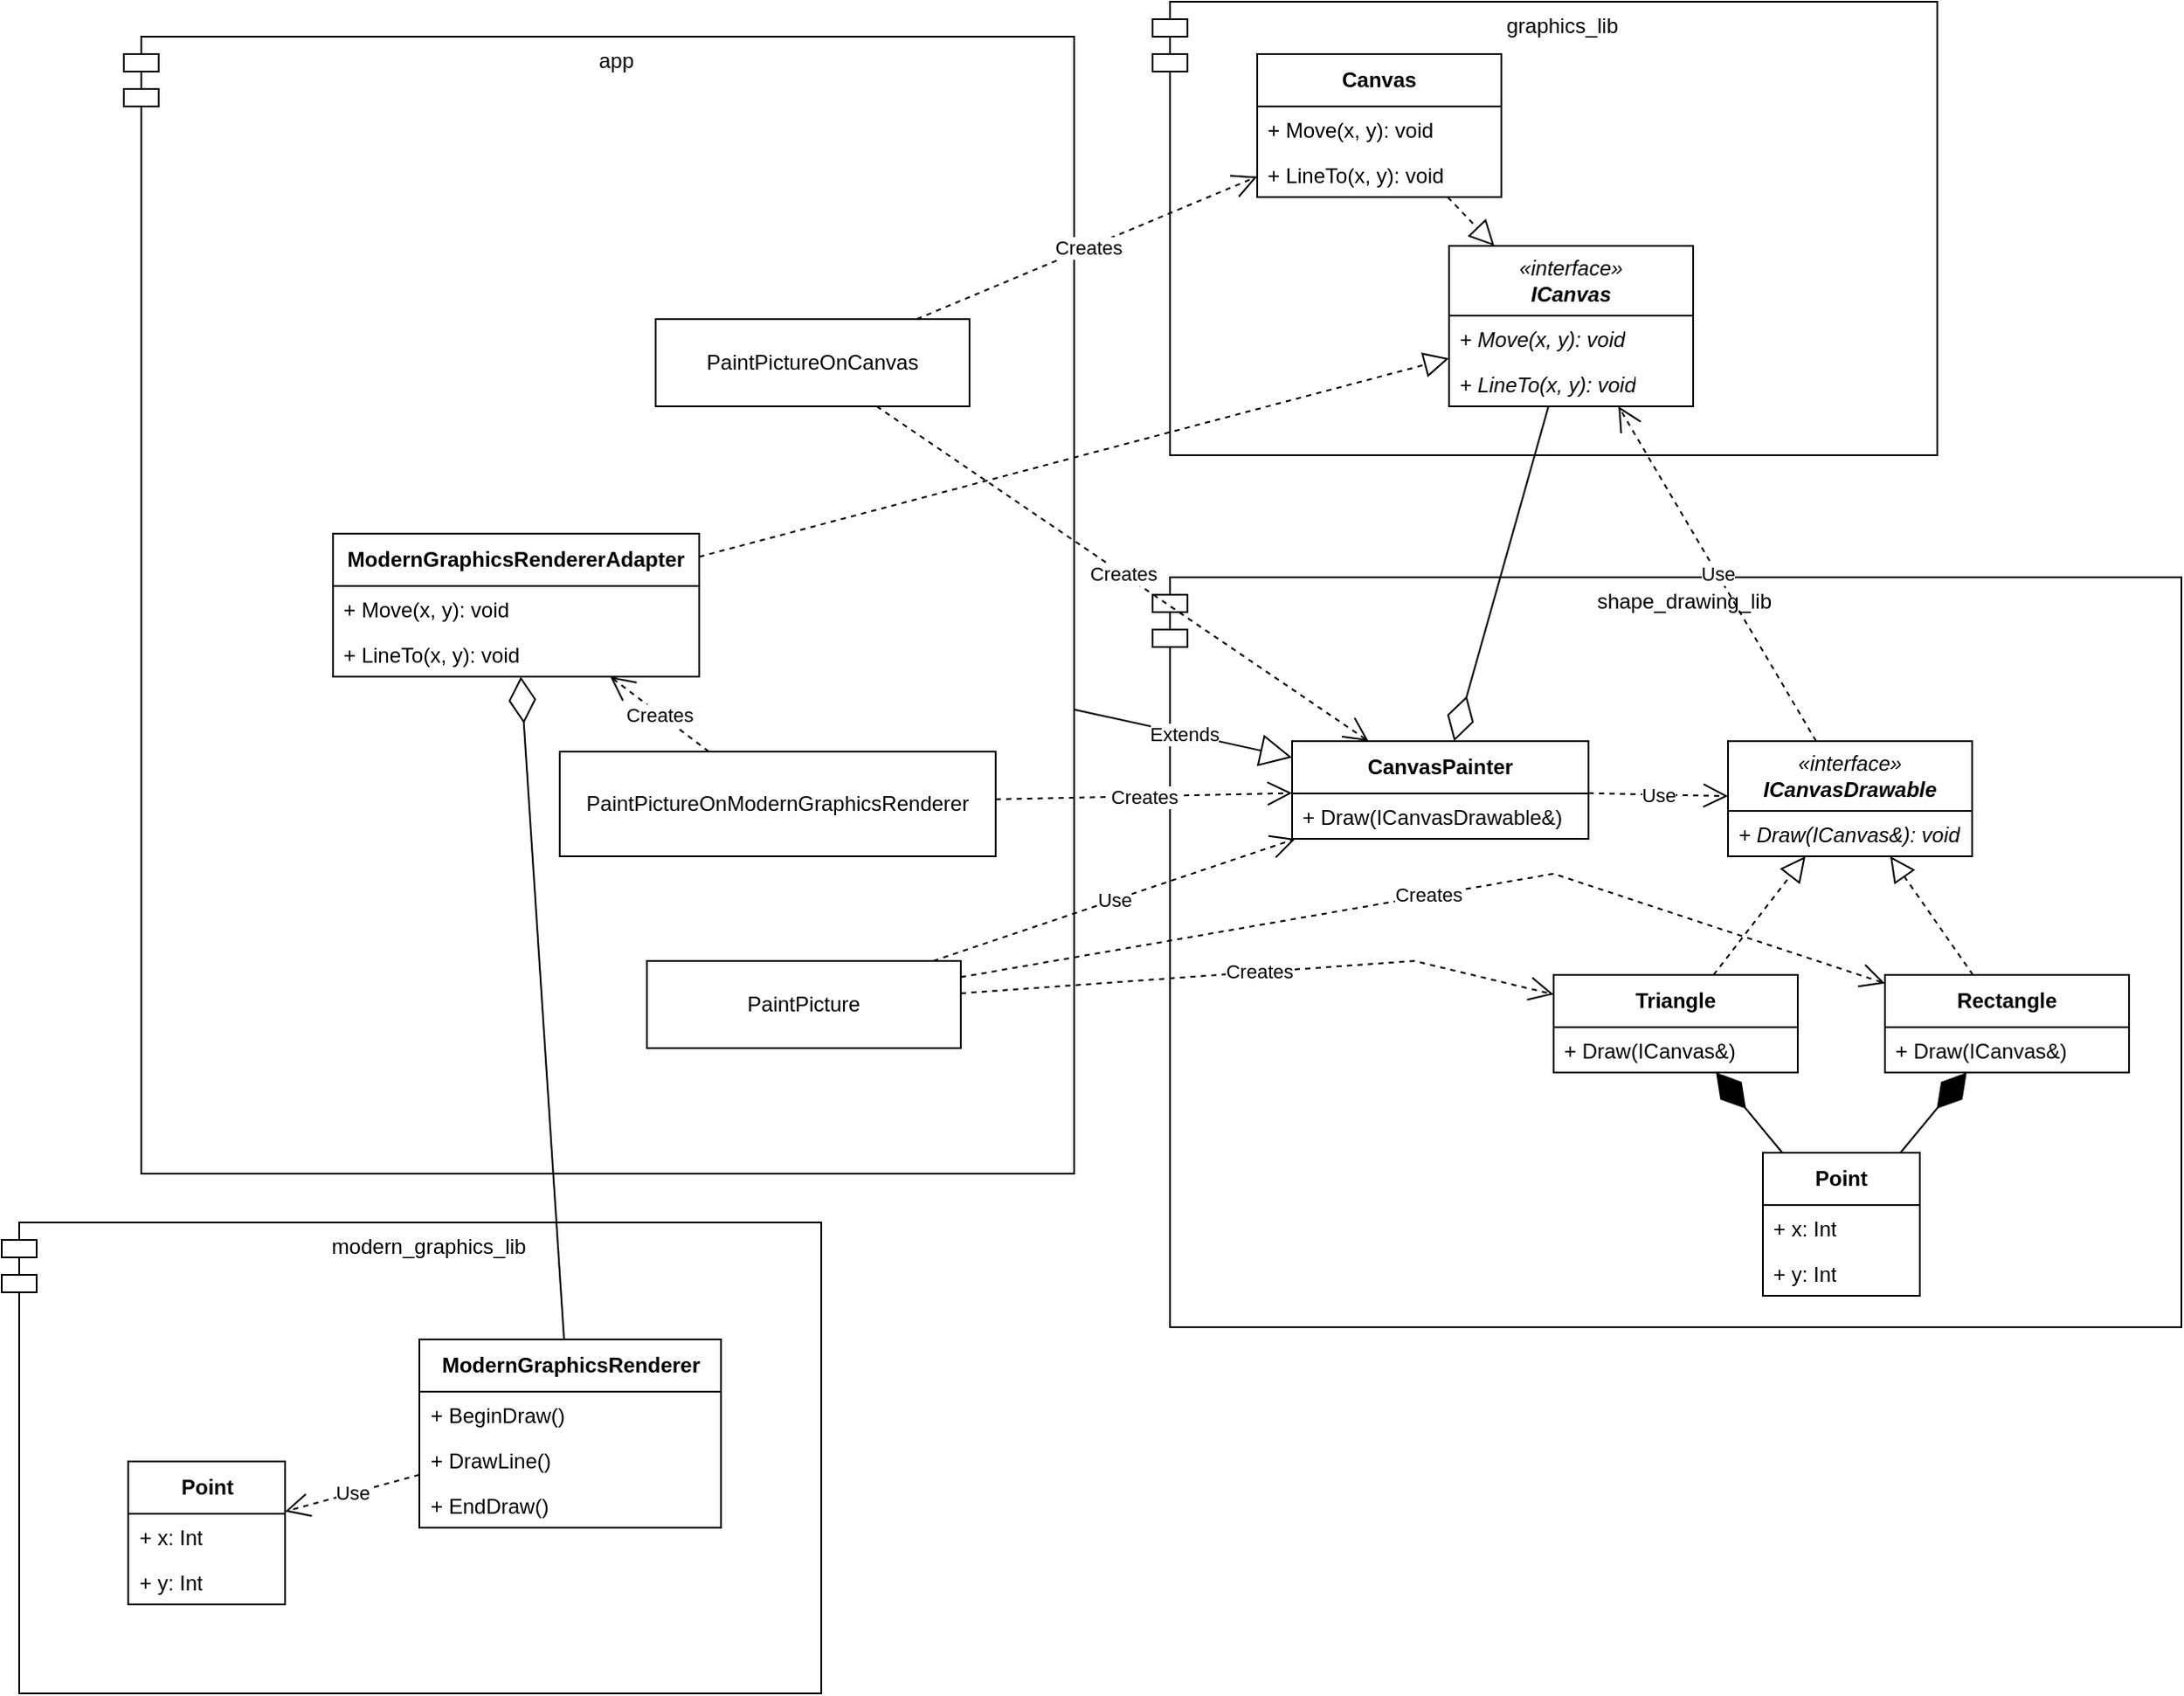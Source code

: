<mxfile version="24.2.5" type="device">
  <diagram name="Page-1" id="kBEV50-JsJtTMOOwycRB">
    <mxGraphModel dx="2338" dy="2050" grid="1" gridSize="10" guides="1" tooltips="1" connect="1" arrows="1" fold="1" page="1" pageScale="1" pageWidth="827" pageHeight="1169" math="0" shadow="0">
      <root>
        <mxCell id="0" />
        <mxCell id="1" parent="0" />
        <mxCell id="2O5XQT-y5uVWZdzXuT0T-1" value="graphics_lib" style="shape=module;align=left;spacingLeft=20;align=center;verticalAlign=top;whiteSpace=wrap;html=1;" vertex="1" parent="1">
          <mxGeometry x="-90" y="-140" width="450" height="260" as="geometry" />
        </mxCell>
        <mxCell id="2O5XQT-y5uVWZdzXuT0T-19" value="&lt;i&gt;«interface»&lt;br&gt;&lt;b&gt;ICanvas&lt;/b&gt;&lt;/i&gt;" style="swimlane;fontStyle=0;childLayout=stackLayout;horizontal=1;startSize=40;fillColor=none;horizontalStack=0;resizeParent=1;resizeParentMax=0;resizeLast=0;collapsible=1;marginBottom=0;whiteSpace=wrap;html=1;" vertex="1" parent="1">
          <mxGeometry x="80" width="140" height="92" as="geometry" />
        </mxCell>
        <mxCell id="2O5XQT-y5uVWZdzXuT0T-20" value="&lt;i&gt;+ Move(x, y): void&lt;/i&gt;" style="text;strokeColor=none;fillColor=none;align=left;verticalAlign=top;spacingLeft=4;spacingRight=4;overflow=hidden;rotatable=0;points=[[0,0.5],[1,0.5]];portConstraint=eastwest;whiteSpace=wrap;html=1;" vertex="1" parent="2O5XQT-y5uVWZdzXuT0T-19">
          <mxGeometry y="40" width="140" height="26" as="geometry" />
        </mxCell>
        <mxCell id="2O5XQT-y5uVWZdzXuT0T-21" value="&lt;i&gt;+ LineTo(x, y): void&lt;/i&gt;" style="text;strokeColor=none;fillColor=none;align=left;verticalAlign=top;spacingLeft=4;spacingRight=4;overflow=hidden;rotatable=0;points=[[0,0.5],[1,0.5]];portConstraint=eastwest;whiteSpace=wrap;html=1;" vertex="1" parent="2O5XQT-y5uVWZdzXuT0T-19">
          <mxGeometry y="66" width="140" height="26" as="geometry" />
        </mxCell>
        <mxCell id="2O5XQT-y5uVWZdzXuT0T-23" value="&lt;span&gt;&lt;b&gt;Canvas&lt;/b&gt;&lt;/span&gt;" style="swimlane;fontStyle=0;childLayout=stackLayout;horizontal=1;startSize=30;fillColor=none;horizontalStack=0;resizeParent=1;resizeParentMax=0;resizeLast=0;collapsible=1;marginBottom=0;whiteSpace=wrap;html=1;" vertex="1" parent="1">
          <mxGeometry x="-30" y="-110" width="140" height="82" as="geometry" />
        </mxCell>
        <mxCell id="2O5XQT-y5uVWZdzXuT0T-24" value="&lt;span&gt;+ Move(x, y): void&lt;/span&gt;" style="text;strokeColor=none;fillColor=none;align=left;verticalAlign=top;spacingLeft=4;spacingRight=4;overflow=hidden;rotatable=0;points=[[0,0.5],[1,0.5]];portConstraint=eastwest;whiteSpace=wrap;html=1;fontStyle=0" vertex="1" parent="2O5XQT-y5uVWZdzXuT0T-23">
          <mxGeometry y="30" width="140" height="26" as="geometry" />
        </mxCell>
        <mxCell id="2O5XQT-y5uVWZdzXuT0T-25" value="&lt;span&gt;+ LineTo(x, y): void&lt;/span&gt;" style="text;strokeColor=none;fillColor=none;align=left;verticalAlign=top;spacingLeft=4;spacingRight=4;overflow=hidden;rotatable=0;points=[[0,0.5],[1,0.5]];portConstraint=eastwest;whiteSpace=wrap;html=1;fontStyle=0" vertex="1" parent="2O5XQT-y5uVWZdzXuT0T-23">
          <mxGeometry y="56" width="140" height="26" as="geometry" />
        </mxCell>
        <mxCell id="2O5XQT-y5uVWZdzXuT0T-27" value="" style="endArrow=block;dashed=1;endFill=0;endSize=12;html=1;rounded=0;" edge="1" parent="1" source="2O5XQT-y5uVWZdzXuT0T-23" target="2O5XQT-y5uVWZdzXuT0T-19">
          <mxGeometry width="160" relative="1" as="geometry">
            <mxPoint x="230" y="24" as="sourcePoint" />
            <mxPoint x="70" y="24" as="targetPoint" />
          </mxGeometry>
        </mxCell>
        <mxCell id="2O5XQT-y5uVWZdzXuT0T-29" value="shape_drawing_lib" style="shape=module;align=left;spacingLeft=20;align=center;verticalAlign=top;whiteSpace=wrap;html=1;" vertex="1" parent="1">
          <mxGeometry x="-90" y="190" width="590" height="430" as="geometry" />
        </mxCell>
        <mxCell id="2O5XQT-y5uVWZdzXuT0T-30" value="&lt;i&gt;«interface»&lt;br&gt;&lt;b&gt;ICanvasDrawable&lt;/b&gt;&lt;/i&gt;" style="swimlane;fontStyle=0;childLayout=stackLayout;horizontal=1;startSize=40;fillColor=none;horizontalStack=0;resizeParent=1;resizeParentMax=0;resizeLast=0;collapsible=1;marginBottom=0;whiteSpace=wrap;html=1;" vertex="1" parent="1">
          <mxGeometry x="240" y="284" width="140" height="66" as="geometry" />
        </mxCell>
        <mxCell id="2O5XQT-y5uVWZdzXuT0T-31" value="&lt;i&gt;+ Draw(ICanvas&amp;amp;): void&lt;/i&gt;" style="text;strokeColor=none;fillColor=none;align=left;verticalAlign=top;spacingLeft=4;spacingRight=4;overflow=hidden;rotatable=0;points=[[0,0.5],[1,0.5]];portConstraint=eastwest;whiteSpace=wrap;html=1;" vertex="1" parent="2O5XQT-y5uVWZdzXuT0T-30">
          <mxGeometry y="40" width="140" height="26" as="geometry" />
        </mxCell>
        <mxCell id="2O5XQT-y5uVWZdzXuT0T-33" value="&lt;b&gt;Rectangle&lt;/b&gt;" style="swimlane;fontStyle=0;childLayout=stackLayout;horizontal=1;startSize=30;fillColor=none;horizontalStack=0;resizeParent=1;resizeParentMax=0;resizeLast=0;collapsible=1;marginBottom=0;whiteSpace=wrap;html=1;" vertex="1" parent="1">
          <mxGeometry x="330" y="418" width="140" height="56" as="geometry" />
        </mxCell>
        <mxCell id="2O5XQT-y5uVWZdzXuT0T-34" value="+ Draw(ICanvas&amp;amp;)" style="text;strokeColor=none;fillColor=none;align=left;verticalAlign=top;spacingLeft=4;spacingRight=4;overflow=hidden;rotatable=0;points=[[0,0.5],[1,0.5]];portConstraint=eastwest;whiteSpace=wrap;html=1;fontStyle=0" vertex="1" parent="2O5XQT-y5uVWZdzXuT0T-33">
          <mxGeometry y="30" width="140" height="26" as="geometry" />
        </mxCell>
        <mxCell id="2O5XQT-y5uVWZdzXuT0T-36" value="" style="endArrow=block;dashed=1;endFill=0;endSize=12;html=1;rounded=0;" edge="1" parent="1" source="2O5XQT-y5uVWZdzXuT0T-33" target="2O5XQT-y5uVWZdzXuT0T-30">
          <mxGeometry width="160" relative="1" as="geometry">
            <mxPoint x="390" y="540" as="sourcePoint" />
            <mxPoint x="230" y="540" as="targetPoint" />
          </mxGeometry>
        </mxCell>
        <mxCell id="2O5XQT-y5uVWZdzXuT0T-37" value="&lt;span&gt;&lt;b&gt;Point&lt;/b&gt;&lt;/span&gt;" style="swimlane;fontStyle=0;childLayout=stackLayout;horizontal=1;startSize=30;fillColor=none;horizontalStack=0;resizeParent=1;resizeParentMax=0;resizeLast=0;collapsible=1;marginBottom=0;whiteSpace=wrap;html=1;" vertex="1" parent="1">
          <mxGeometry x="260" y="520" width="90" height="82" as="geometry" />
        </mxCell>
        <mxCell id="2O5XQT-y5uVWZdzXuT0T-38" value="+ x: Int" style="text;strokeColor=none;fillColor=none;align=left;verticalAlign=top;spacingLeft=4;spacingRight=4;overflow=hidden;rotatable=0;points=[[0,0.5],[1,0.5]];portConstraint=eastwest;whiteSpace=wrap;html=1;fontStyle=0" vertex="1" parent="2O5XQT-y5uVWZdzXuT0T-37">
          <mxGeometry y="30" width="90" height="26" as="geometry" />
        </mxCell>
        <mxCell id="2O5XQT-y5uVWZdzXuT0T-39" value="&lt;span&gt;+ y: Int&lt;/span&gt;" style="text;strokeColor=none;fillColor=none;align=left;verticalAlign=top;spacingLeft=4;spacingRight=4;overflow=hidden;rotatable=0;points=[[0,0.5],[1,0.5]];portConstraint=eastwest;whiteSpace=wrap;html=1;fontStyle=0" vertex="1" parent="2O5XQT-y5uVWZdzXuT0T-37">
          <mxGeometry y="56" width="90" height="26" as="geometry" />
        </mxCell>
        <mxCell id="2O5XQT-y5uVWZdzXuT0T-41" value="&lt;b&gt;Triangle&lt;/b&gt;" style="swimlane;fontStyle=0;childLayout=stackLayout;horizontal=1;startSize=30;fillColor=none;horizontalStack=0;resizeParent=1;resizeParentMax=0;resizeLast=0;collapsible=1;marginBottom=0;whiteSpace=wrap;html=1;" vertex="1" parent="1">
          <mxGeometry x="140" y="418" width="140" height="56" as="geometry" />
        </mxCell>
        <mxCell id="2O5XQT-y5uVWZdzXuT0T-42" value="+ Draw(ICanvas&amp;amp;)" style="text;strokeColor=none;fillColor=none;align=left;verticalAlign=top;spacingLeft=4;spacingRight=4;overflow=hidden;rotatable=0;points=[[0,0.5],[1,0.5]];portConstraint=eastwest;whiteSpace=wrap;html=1;fontStyle=0" vertex="1" parent="2O5XQT-y5uVWZdzXuT0T-41">
          <mxGeometry y="30" width="140" height="26" as="geometry" />
        </mxCell>
        <mxCell id="2O5XQT-y5uVWZdzXuT0T-43" value="" style="endArrow=block;dashed=1;endFill=0;endSize=12;html=1;rounded=0;" edge="1" parent="1" source="2O5XQT-y5uVWZdzXuT0T-41" target="2O5XQT-y5uVWZdzXuT0T-30">
          <mxGeometry width="160" relative="1" as="geometry">
            <mxPoint x="370" y="462" as="sourcePoint" />
            <mxPoint x="300" y="423" as="targetPoint" />
          </mxGeometry>
        </mxCell>
        <mxCell id="2O5XQT-y5uVWZdzXuT0T-44" value="" style="endArrow=diamondThin;endFill=1;endSize=24;html=1;rounded=0;" edge="1" parent="1" source="2O5XQT-y5uVWZdzXuT0T-37" target="2O5XQT-y5uVWZdzXuT0T-33">
          <mxGeometry width="160" relative="1" as="geometry">
            <mxPoint x="190" y="450" as="sourcePoint" />
            <mxPoint x="350" y="450" as="targetPoint" />
          </mxGeometry>
        </mxCell>
        <mxCell id="2O5XQT-y5uVWZdzXuT0T-45" value="" style="endArrow=diamondThin;endFill=1;endSize=24;html=1;rounded=0;" edge="1" parent="1" source="2O5XQT-y5uVWZdzXuT0T-37" target="2O5XQT-y5uVWZdzXuT0T-41">
          <mxGeometry width="160" relative="1" as="geometry">
            <mxPoint x="349" y="530" as="sourcePoint" />
            <mxPoint x="387" y="484" as="targetPoint" />
          </mxGeometry>
        </mxCell>
        <mxCell id="2O5XQT-y5uVWZdzXuT0T-46" value="&lt;b&gt;CanvasPainter&lt;/b&gt;" style="swimlane;fontStyle=0;childLayout=stackLayout;horizontal=1;startSize=30;fillColor=none;horizontalStack=0;resizeParent=1;resizeParentMax=0;resizeLast=0;collapsible=1;marginBottom=0;whiteSpace=wrap;html=1;" vertex="1" parent="1">
          <mxGeometry x="-10" y="284" width="170" height="56" as="geometry" />
        </mxCell>
        <mxCell id="2O5XQT-y5uVWZdzXuT0T-47" value="+ Draw(ICanvasDrawable&amp;amp;)" style="text;strokeColor=none;fillColor=none;align=left;verticalAlign=top;spacingLeft=4;spacingRight=4;overflow=hidden;rotatable=0;points=[[0,0.5],[1,0.5]];portConstraint=eastwest;whiteSpace=wrap;html=1;fontStyle=0" vertex="1" parent="2O5XQT-y5uVWZdzXuT0T-46">
          <mxGeometry y="30" width="170" height="26" as="geometry" />
        </mxCell>
        <mxCell id="2O5XQT-y5uVWZdzXuT0T-48" value="Use" style="endArrow=open;endSize=12;dashed=1;html=1;rounded=0;" edge="1" parent="1" source="2O5XQT-y5uVWZdzXuT0T-30" target="2O5XQT-y5uVWZdzXuT0T-19">
          <mxGeometry width="160" relative="1" as="geometry">
            <mxPoint x="-130" y="160" as="sourcePoint" />
            <mxPoint x="30" y="160" as="targetPoint" />
          </mxGeometry>
        </mxCell>
        <mxCell id="2O5XQT-y5uVWZdzXuT0T-50" value="" style="endArrow=diamondThin;endFill=0;endSize=24;html=1;rounded=0;" edge="1" parent="1" source="2O5XQT-y5uVWZdzXuT0T-19" target="2O5XQT-y5uVWZdzXuT0T-46">
          <mxGeometry width="160" relative="1" as="geometry">
            <mxPoint x="-130" y="160" as="sourcePoint" />
            <mxPoint x="30" y="160" as="targetPoint" />
          </mxGeometry>
        </mxCell>
        <mxCell id="2O5XQT-y5uVWZdzXuT0T-51" value="Use" style="endArrow=open;endSize=12;dashed=1;html=1;rounded=0;" edge="1" parent="1" source="2O5XQT-y5uVWZdzXuT0T-46" target="2O5XQT-y5uVWZdzXuT0T-30">
          <mxGeometry width="160" relative="1" as="geometry">
            <mxPoint x="315" y="294" as="sourcePoint" />
            <mxPoint x="277" y="62" as="targetPoint" />
          </mxGeometry>
        </mxCell>
        <mxCell id="2O5XQT-y5uVWZdzXuT0T-52" value="app" style="shape=module;align=left;spacingLeft=20;align=center;verticalAlign=top;whiteSpace=wrap;html=1;" vertex="1" parent="1">
          <mxGeometry x="-680" y="-120" width="545" height="652" as="geometry" />
        </mxCell>
        <mxCell id="2O5XQT-y5uVWZdzXuT0T-53" value="PaintPictureOnCanvas" style="html=1;whiteSpace=wrap;" vertex="1" parent="1">
          <mxGeometry x="-375" y="42" width="180" height="50" as="geometry" />
        </mxCell>
        <mxCell id="2O5XQT-y5uVWZdzXuT0T-54" value="Creates" style="endArrow=open;endSize=12;dashed=1;html=1;rounded=0;" edge="1" parent="1" source="2O5XQT-y5uVWZdzXuT0T-53" target="2O5XQT-y5uVWZdzXuT0T-23">
          <mxGeometry width="160" relative="1" as="geometry">
            <mxPoint x="-270" y="250" as="sourcePoint" />
            <mxPoint x="-110" y="250" as="targetPoint" />
          </mxGeometry>
        </mxCell>
        <mxCell id="2O5XQT-y5uVWZdzXuT0T-55" value="Creates" style="endArrow=open;endSize=12;dashed=1;html=1;rounded=0;" edge="1" parent="1" source="2O5XQT-y5uVWZdzXuT0T-53" target="2O5XQT-y5uVWZdzXuT0T-46">
          <mxGeometry width="160" relative="1" as="geometry">
            <mxPoint x="-246" y="52" as="sourcePoint" />
            <mxPoint x="-20" y="-33" as="targetPoint" />
          </mxGeometry>
        </mxCell>
        <mxCell id="2O5XQT-y5uVWZdzXuT0T-56" value="PaintPicture" style="html=1;whiteSpace=wrap;" vertex="1" parent="1">
          <mxGeometry x="-380" y="410" width="180" height="50" as="geometry" />
        </mxCell>
        <mxCell id="2O5XQT-y5uVWZdzXuT0T-57" value="Use" style="endArrow=open;endSize=12;dashed=1;html=1;rounded=0;" edge="1" parent="1" source="2O5XQT-y5uVWZdzXuT0T-56" target="2O5XQT-y5uVWZdzXuT0T-46">
          <mxGeometry width="160" relative="1" as="geometry">
            <mxPoint x="-440" y="100" as="sourcePoint" />
            <mxPoint x="-280" y="100" as="targetPoint" />
          </mxGeometry>
        </mxCell>
        <mxCell id="2O5XQT-y5uVWZdzXuT0T-58" value="Creates" style="endArrow=open;endSize=12;dashed=1;html=1;rounded=0;" edge="1" parent="1" source="2O5XQT-y5uVWZdzXuT0T-56" target="2O5XQT-y5uVWZdzXuT0T-33">
          <mxGeometry width="160" relative="1" as="geometry">
            <mxPoint x="-190" y="320" as="sourcePoint" />
            <mxPoint y="321" as="targetPoint" />
            <Array as="points">
              <mxPoint x="140" y="360" />
            </Array>
          </mxGeometry>
        </mxCell>
        <mxCell id="2O5XQT-y5uVWZdzXuT0T-59" value="Creates" style="endArrow=open;endSize=12;dashed=1;html=1;rounded=0;" edge="1" parent="1" source="2O5XQT-y5uVWZdzXuT0T-56" target="2O5XQT-y5uVWZdzXuT0T-41">
          <mxGeometry width="160" relative="1" as="geometry">
            <mxPoint x="-190" y="332" as="sourcePoint" />
            <mxPoint x="340" y="438" as="targetPoint" />
            <Array as="points">
              <mxPoint x="60" y="410" />
            </Array>
          </mxGeometry>
        </mxCell>
        <mxCell id="2O5XQT-y5uVWZdzXuT0T-60" value="modern_graphics_lib" style="shape=module;align=left;spacingLeft=20;align=center;verticalAlign=top;whiteSpace=wrap;html=1;" vertex="1" parent="1">
          <mxGeometry x="-750" y="560" width="470" height="270" as="geometry" />
        </mxCell>
        <mxCell id="2O5XQT-y5uVWZdzXuT0T-66" value="&lt;span&gt;&lt;b&gt;Point&lt;/b&gt;&lt;/span&gt;" style="swimlane;fontStyle=0;childLayout=stackLayout;horizontal=1;startSize=30;fillColor=none;horizontalStack=0;resizeParent=1;resizeParentMax=0;resizeLast=0;collapsible=1;marginBottom=0;whiteSpace=wrap;html=1;" vertex="1" parent="1">
          <mxGeometry x="-677.5" y="697" width="90" height="82" as="geometry" />
        </mxCell>
        <mxCell id="2O5XQT-y5uVWZdzXuT0T-67" value="+ x: Int" style="text;strokeColor=none;fillColor=none;align=left;verticalAlign=top;spacingLeft=4;spacingRight=4;overflow=hidden;rotatable=0;points=[[0,0.5],[1,0.5]];portConstraint=eastwest;whiteSpace=wrap;html=1;fontStyle=0" vertex="1" parent="2O5XQT-y5uVWZdzXuT0T-66">
          <mxGeometry y="30" width="90" height="26" as="geometry" />
        </mxCell>
        <mxCell id="2O5XQT-y5uVWZdzXuT0T-68" value="&lt;span&gt;+ y: Int&lt;/span&gt;" style="text;strokeColor=none;fillColor=none;align=left;verticalAlign=top;spacingLeft=4;spacingRight=4;overflow=hidden;rotatable=0;points=[[0,0.5],[1,0.5]];portConstraint=eastwest;whiteSpace=wrap;html=1;fontStyle=0" vertex="1" parent="2O5XQT-y5uVWZdzXuT0T-66">
          <mxGeometry y="56" width="90" height="26" as="geometry" />
        </mxCell>
        <mxCell id="2O5XQT-y5uVWZdzXuT0T-69" value="&lt;b&gt;ModernGraphicsRenderer&lt;/b&gt;" style="swimlane;fontStyle=0;childLayout=stackLayout;horizontal=1;startSize=30;fillColor=none;horizontalStack=0;resizeParent=1;resizeParentMax=0;resizeLast=0;collapsible=1;marginBottom=0;whiteSpace=wrap;html=1;" vertex="1" parent="1">
          <mxGeometry x="-510.5" y="627" width="173" height="108" as="geometry" />
        </mxCell>
        <mxCell id="2O5XQT-y5uVWZdzXuT0T-70" value="+ BeginDraw()" style="text;strokeColor=none;fillColor=none;align=left;verticalAlign=top;spacingLeft=4;spacingRight=4;overflow=hidden;rotatable=0;points=[[0,0.5],[1,0.5]];portConstraint=eastwest;whiteSpace=wrap;html=1;fontStyle=0" vertex="1" parent="2O5XQT-y5uVWZdzXuT0T-69">
          <mxGeometry y="30" width="173" height="26" as="geometry" />
        </mxCell>
        <mxCell id="2O5XQT-y5uVWZdzXuT0T-80" value="+ DrawLine()" style="text;strokeColor=none;fillColor=none;align=left;verticalAlign=top;spacingLeft=4;spacingRight=4;overflow=hidden;rotatable=0;points=[[0,0.5],[1,0.5]];portConstraint=eastwest;whiteSpace=wrap;html=1;fontStyle=0" vertex="1" parent="2O5XQT-y5uVWZdzXuT0T-69">
          <mxGeometry y="56" width="173" height="26" as="geometry" />
        </mxCell>
        <mxCell id="2O5XQT-y5uVWZdzXuT0T-81" value="+ EndDraw()" style="text;strokeColor=none;fillColor=none;align=left;verticalAlign=top;spacingLeft=4;spacingRight=4;overflow=hidden;rotatable=0;points=[[0,0.5],[1,0.5]];portConstraint=eastwest;whiteSpace=wrap;html=1;fontStyle=0" vertex="1" parent="2O5XQT-y5uVWZdzXuT0T-69">
          <mxGeometry y="82" width="173" height="26" as="geometry" />
        </mxCell>
        <mxCell id="2O5XQT-y5uVWZdzXuT0T-82" value="Use" style="endArrow=open;endSize=12;dashed=1;html=1;rounded=0;" edge="1" parent="1" source="2O5XQT-y5uVWZdzXuT0T-69" target="2O5XQT-y5uVWZdzXuT0T-66">
          <mxGeometry width="160" relative="1" as="geometry">
            <mxPoint x="-637.5" y="717" as="sourcePoint" />
            <mxPoint x="-477.5" y="717" as="targetPoint" />
          </mxGeometry>
        </mxCell>
        <mxCell id="2O5XQT-y5uVWZdzXuT0T-83" value="PaintPictureOnModernGraphicsRenderer" style="html=1;whiteSpace=wrap;" vertex="1" parent="1">
          <mxGeometry x="-430" y="290" width="250" height="60" as="geometry" />
        </mxCell>
        <mxCell id="2O5XQT-y5uVWZdzXuT0T-84" value="Extends" style="endArrow=block;endSize=16;endFill=0;html=1;rounded=0;" edge="1" parent="1" source="2O5XQT-y5uVWZdzXuT0T-52" target="2O5XQT-y5uVWZdzXuT0T-46">
          <mxGeometry width="160" relative="1" as="geometry">
            <mxPoint x="-380" y="420" as="sourcePoint" />
            <mxPoint x="-220" y="420" as="targetPoint" />
          </mxGeometry>
        </mxCell>
        <mxCell id="2O5XQT-y5uVWZdzXuT0T-86" value="&lt;span&gt;&lt;b&gt;ModernGraphicsRendererAdapter&lt;/b&gt;&lt;/span&gt;" style="swimlane;fontStyle=0;childLayout=stackLayout;horizontal=1;startSize=30;fillColor=none;horizontalStack=0;resizeParent=1;resizeParentMax=0;resizeLast=0;collapsible=1;marginBottom=0;whiteSpace=wrap;html=1;" vertex="1" parent="1">
          <mxGeometry x="-560" y="165" width="210" height="82" as="geometry" />
        </mxCell>
        <mxCell id="2O5XQT-y5uVWZdzXuT0T-87" value="&lt;span&gt;+ Move(x, y): void&lt;/span&gt;" style="text;strokeColor=none;fillColor=none;align=left;verticalAlign=top;spacingLeft=4;spacingRight=4;overflow=hidden;rotatable=0;points=[[0,0.5],[1,0.5]];portConstraint=eastwest;whiteSpace=wrap;html=1;fontStyle=0" vertex="1" parent="2O5XQT-y5uVWZdzXuT0T-86">
          <mxGeometry y="30" width="210" height="26" as="geometry" />
        </mxCell>
        <mxCell id="2O5XQT-y5uVWZdzXuT0T-88" value="&lt;span&gt;+ LineTo(x, y): void&lt;/span&gt;" style="text;strokeColor=none;fillColor=none;align=left;verticalAlign=top;spacingLeft=4;spacingRight=4;overflow=hidden;rotatable=0;points=[[0,0.5],[1,0.5]];portConstraint=eastwest;whiteSpace=wrap;html=1;fontStyle=0" vertex="1" parent="2O5XQT-y5uVWZdzXuT0T-86">
          <mxGeometry y="56" width="210" height="26" as="geometry" />
        </mxCell>
        <mxCell id="2O5XQT-y5uVWZdzXuT0T-91" value="" style="endArrow=block;dashed=1;endFill=0;endSize=12;html=1;rounded=0;" edge="1" parent="1" source="2O5XQT-y5uVWZdzXuT0T-86" target="2O5XQT-y5uVWZdzXuT0T-19">
          <mxGeometry width="160" relative="1" as="geometry">
            <mxPoint x="89" y="-18" as="sourcePoint" />
            <mxPoint x="130" y="20" as="targetPoint" />
          </mxGeometry>
        </mxCell>
        <mxCell id="2O5XQT-y5uVWZdzXuT0T-92" value="Creates" style="endArrow=open;endSize=12;dashed=1;html=1;rounded=0;" edge="1" parent="1" source="2O5XQT-y5uVWZdzXuT0T-83" target="2O5XQT-y5uVWZdzXuT0T-46">
          <mxGeometry width="160" relative="1" as="geometry">
            <mxPoint x="-238" y="102" as="sourcePoint" />
            <mxPoint x="44" y="294" as="targetPoint" />
          </mxGeometry>
        </mxCell>
        <mxCell id="2O5XQT-y5uVWZdzXuT0T-93" value="" style="endArrow=diamondThin;endFill=0;endSize=24;html=1;rounded=0;" edge="1" parent="1" source="2O5XQT-y5uVWZdzXuT0T-69" target="2O5XQT-y5uVWZdzXuT0T-86">
          <mxGeometry width="160" relative="1" as="geometry">
            <mxPoint x="-380" y="250" as="sourcePoint" />
            <mxPoint x="-220" y="250" as="targetPoint" />
          </mxGeometry>
        </mxCell>
        <mxCell id="2O5XQT-y5uVWZdzXuT0T-94" value="Creates" style="endArrow=open;endSize=12;dashed=1;html=1;rounded=0;" edge="1" parent="1" source="2O5XQT-y5uVWZdzXuT0T-83" target="2O5XQT-y5uVWZdzXuT0T-86">
          <mxGeometry width="160" relative="1" as="geometry">
            <mxPoint x="-170" y="327" as="sourcePoint" />
            <mxPoint y="324" as="targetPoint" />
          </mxGeometry>
        </mxCell>
      </root>
    </mxGraphModel>
  </diagram>
</mxfile>
